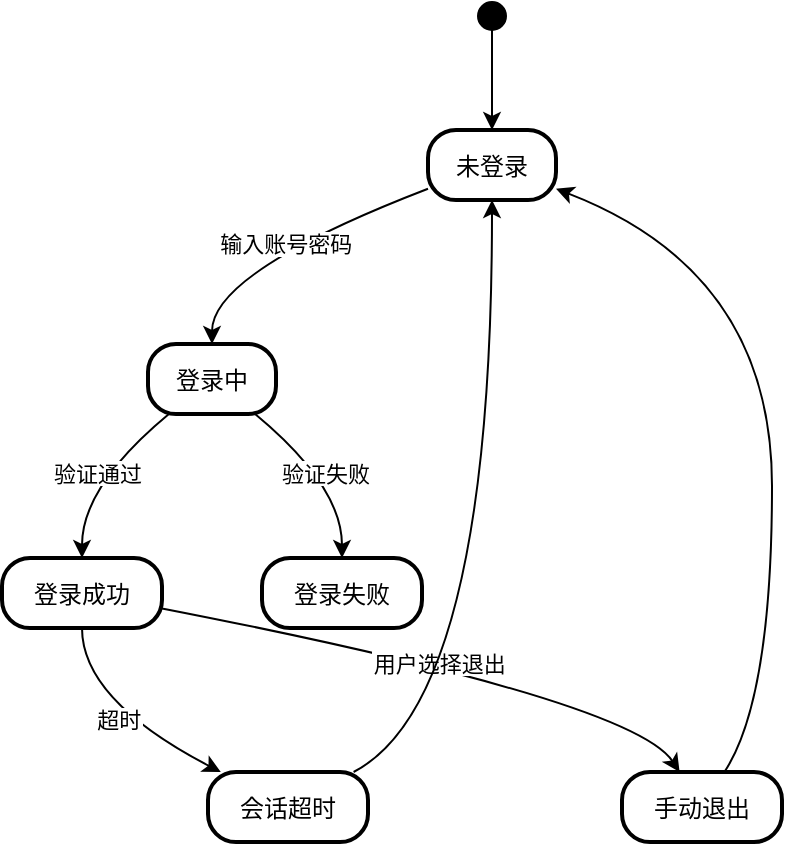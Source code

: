 <mxfile version="24.8.0">
  <diagram name="第 1 页" id="X4JV-tbX32iGahAYamfg">
    <mxGraphModel dx="1084" dy="919" grid="1" gridSize="10" guides="1" tooltips="1" connect="1" arrows="1" fold="1" page="1" pageScale="1" pageWidth="827" pageHeight="1169" math="0" shadow="0">
      <root>
        <mxCell id="0" />
        <mxCell id="1" parent="0" />
        <mxCell id="07LWdqgidkRXMORcqQnI-1" value="" style="ellipse;fillColor=strokeColor;" vertex="1" parent="1">
          <mxGeometry x="258" y="20" width="14" height="14" as="geometry" />
        </mxCell>
        <mxCell id="07LWdqgidkRXMORcqQnI-2" value="未登录" style="rounded=1;arcSize=40;strokeWidth=2" vertex="1" parent="1">
          <mxGeometry x="233" y="84" width="64" height="35" as="geometry" />
        </mxCell>
        <mxCell id="07LWdqgidkRXMORcqQnI-3" value="登录中" style="rounded=1;arcSize=40;strokeWidth=2" vertex="1" parent="1">
          <mxGeometry x="93" y="191" width="64" height="35" as="geometry" />
        </mxCell>
        <mxCell id="07LWdqgidkRXMORcqQnI-4" value="登录成功" style="rounded=1;arcSize=40;strokeWidth=2" vertex="1" parent="1">
          <mxGeometry x="20" y="298" width="80" height="35" as="geometry" />
        </mxCell>
        <mxCell id="07LWdqgidkRXMORcqQnI-5" value="登录失败" style="rounded=1;arcSize=40;strokeWidth=2" vertex="1" parent="1">
          <mxGeometry x="150" y="298" width="80" height="35" as="geometry" />
        </mxCell>
        <mxCell id="07LWdqgidkRXMORcqQnI-6" value="会话超时" style="rounded=1;arcSize=40;strokeWidth=2" vertex="1" parent="1">
          <mxGeometry x="123" y="405" width="80" height="35" as="geometry" />
        </mxCell>
        <mxCell id="07LWdqgidkRXMORcqQnI-7" value="手动退出" style="rounded=1;arcSize=40;strokeWidth=2" vertex="1" parent="1">
          <mxGeometry x="330" y="405" width="80" height="35" as="geometry" />
        </mxCell>
        <mxCell id="07LWdqgidkRXMORcqQnI-8" value="" style="curved=1;startArrow=none;;exitX=0.5;exitY=1;entryX=0.5;entryY=0;rounded=0;" edge="1" parent="1" source="07LWdqgidkRXMORcqQnI-1" target="07LWdqgidkRXMORcqQnI-2">
          <mxGeometry relative="1" as="geometry">
            <Array as="points" />
          </mxGeometry>
        </mxCell>
        <mxCell id="07LWdqgidkRXMORcqQnI-9" value="输入账号密码" style="curved=1;startArrow=none;;exitX=0;exitY=0.84;entryX=0.5;entryY=0;rounded=0;" edge="1" parent="1" source="07LWdqgidkRXMORcqQnI-2" target="07LWdqgidkRXMORcqQnI-3">
          <mxGeometry relative="1" as="geometry">
            <Array as="points">
              <mxPoint x="125" y="155" />
            </Array>
          </mxGeometry>
        </mxCell>
        <mxCell id="07LWdqgidkRXMORcqQnI-10" value="验证通过" style="curved=1;startArrow=none;;exitX=0.17;exitY=0.99;entryX=0.5;entryY=0;rounded=0;" edge="1" parent="1" source="07LWdqgidkRXMORcqQnI-3" target="07LWdqgidkRXMORcqQnI-4">
          <mxGeometry relative="1" as="geometry">
            <Array as="points">
              <mxPoint x="60" y="262" />
            </Array>
          </mxGeometry>
        </mxCell>
        <mxCell id="07LWdqgidkRXMORcqQnI-11" value="验证失败" style="curved=1;startArrow=none;;exitX=0.83;exitY=0.99;entryX=0.5;entryY=0;rounded=0;" edge="1" parent="1" source="07LWdqgidkRXMORcqQnI-3" target="07LWdqgidkRXMORcqQnI-5">
          <mxGeometry relative="1" as="geometry">
            <Array as="points">
              <mxPoint x="190" y="262" />
            </Array>
          </mxGeometry>
        </mxCell>
        <mxCell id="07LWdqgidkRXMORcqQnI-12" value="超时" style="curved=1;startArrow=none;;exitX=0.5;exitY=0.99;entryX=0.08;entryY=0;rounded=0;" edge="1" parent="1" source="07LWdqgidkRXMORcqQnI-4" target="07LWdqgidkRXMORcqQnI-6">
          <mxGeometry relative="1" as="geometry">
            <Array as="points">
              <mxPoint x="60" y="369" />
            </Array>
          </mxGeometry>
        </mxCell>
        <mxCell id="07LWdqgidkRXMORcqQnI-13" value="用户选择退出" style="curved=1;startArrow=none;;exitX=1;exitY=0.72;entryX=0.36;entryY=0;rounded=0;" edge="1" parent="1" source="07LWdqgidkRXMORcqQnI-4" target="07LWdqgidkRXMORcqQnI-7">
          <mxGeometry relative="1" as="geometry">
            <Array as="points">
              <mxPoint x="335" y="369" />
            </Array>
          </mxGeometry>
        </mxCell>
        <mxCell id="07LWdqgidkRXMORcqQnI-14" value="" style="curved=1;startArrow=none;;exitX=0.91;exitY=0;entryX=0.5;entryY=0.99;rounded=0;" edge="1" parent="1" source="07LWdqgidkRXMORcqQnI-6" target="07LWdqgidkRXMORcqQnI-2">
          <mxGeometry relative="1" as="geometry">
            <Array as="points">
              <mxPoint x="265" y="369" />
            </Array>
          </mxGeometry>
        </mxCell>
        <mxCell id="07LWdqgidkRXMORcqQnI-15" value="" style="curved=1;startArrow=none;;exitX=0.64;exitY=0;entryX=1;entryY=0.84;rounded=0;" edge="1" parent="1" source="07LWdqgidkRXMORcqQnI-7" target="07LWdqgidkRXMORcqQnI-2">
          <mxGeometry relative="1" as="geometry">
            <Array as="points">
              <mxPoint x="405" y="369" />
              <mxPoint x="405" y="155" />
            </Array>
          </mxGeometry>
        </mxCell>
      </root>
    </mxGraphModel>
  </diagram>
</mxfile>
